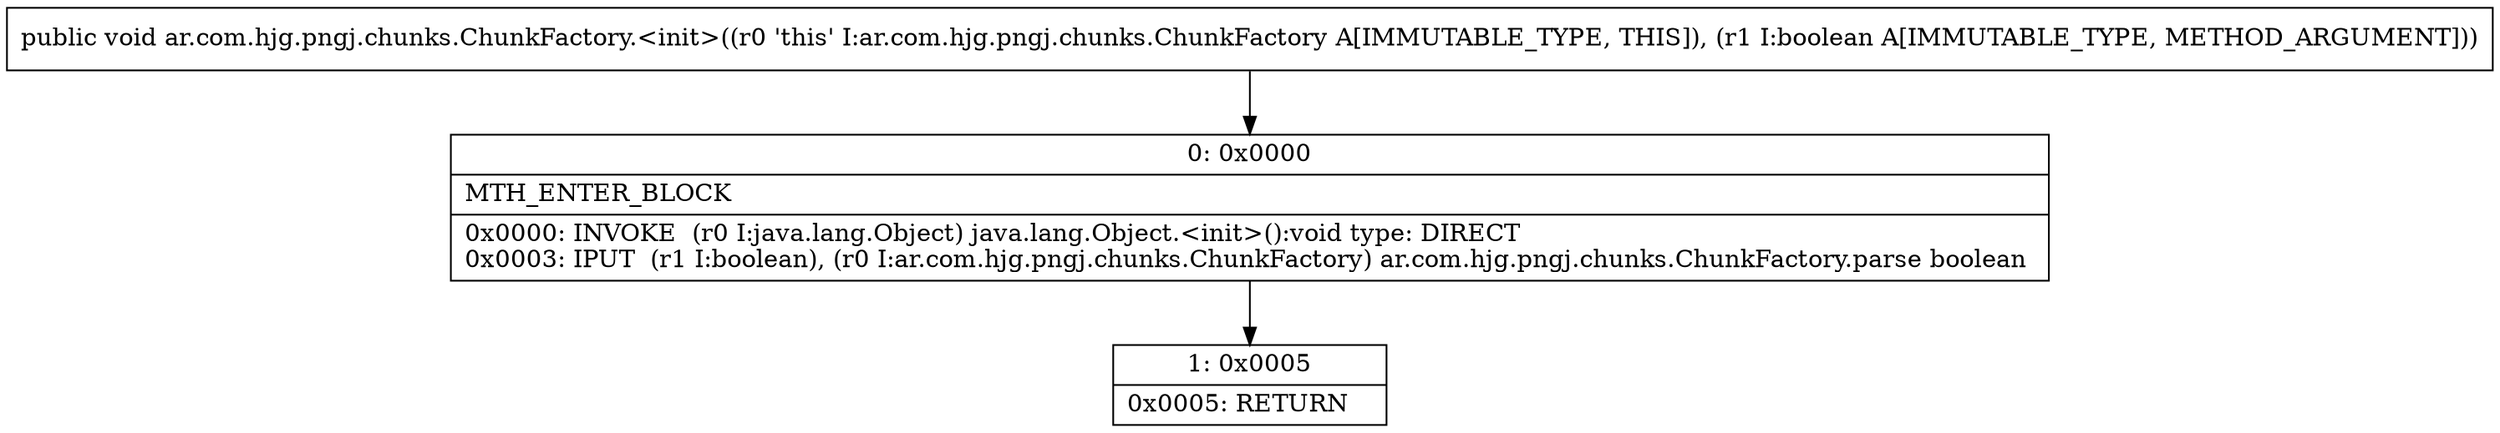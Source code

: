 digraph "CFG forar.com.hjg.pngj.chunks.ChunkFactory.\<init\>(Z)V" {
Node_0 [shape=record,label="{0\:\ 0x0000|MTH_ENTER_BLOCK\l|0x0000: INVOKE  (r0 I:java.lang.Object) java.lang.Object.\<init\>():void type: DIRECT \l0x0003: IPUT  (r1 I:boolean), (r0 I:ar.com.hjg.pngj.chunks.ChunkFactory) ar.com.hjg.pngj.chunks.ChunkFactory.parse boolean \l}"];
Node_1 [shape=record,label="{1\:\ 0x0005|0x0005: RETURN   \l}"];
MethodNode[shape=record,label="{public void ar.com.hjg.pngj.chunks.ChunkFactory.\<init\>((r0 'this' I:ar.com.hjg.pngj.chunks.ChunkFactory A[IMMUTABLE_TYPE, THIS]), (r1 I:boolean A[IMMUTABLE_TYPE, METHOD_ARGUMENT])) }"];
MethodNode -> Node_0;
Node_0 -> Node_1;
}

